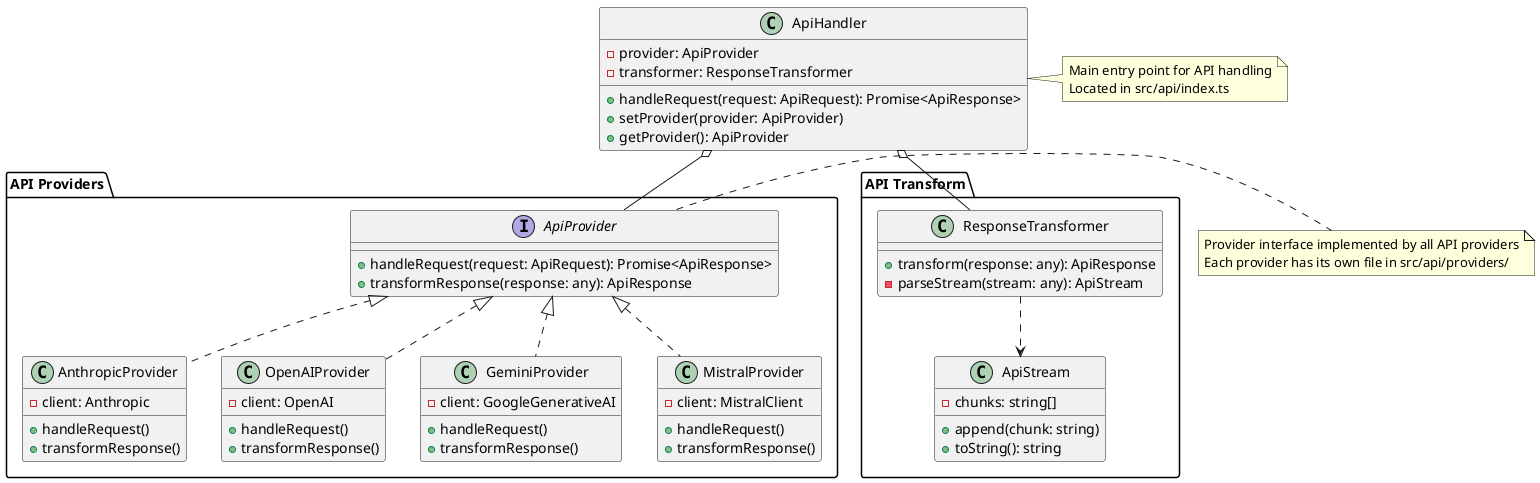 @startuml

' API Module Class Diagram
' Source files mapping:
' - src/api/index.ts
' - src/api/providers/*.ts
' - src/api/transform/*.ts

package "API Providers" {
    interface ApiProvider {
        + handleRequest(request: ApiRequest): Promise<ApiResponse>
        + transformResponse(response: any): ApiResponse
    }

    class AnthropicProvider implements ApiProvider {
        ' src/api/providers/anthropic.ts
        - client: Anthropic
        + handleRequest()
        + transformResponse()
    }

    class OpenAIProvider implements ApiProvider {
        ' src/api/providers/openai.ts
        - client: OpenAI
        + handleRequest()
        + transformResponse()
    }

    class GeminiProvider implements ApiProvider {
        ' src/api/providers/gemini.ts
        - client: GoogleGenerativeAI
        + handleRequest()
        + transformResponse()
    }

    class MistralProvider implements ApiProvider {
        ' src/api/providers/mistral.ts
        - client: MistralClient
        + handleRequest()
        + transformResponse()
    }
}

package "API Transform" {
    class ApiStream {
        ' src/api/transform/stream.ts
        - chunks: string[]
        + append(chunk: string)
        + toString(): string
    }

    class ResponseTransformer {
        ' src/api/transform/index.ts
        + transform(response: any): ApiResponse
        - parseStream(stream: any): ApiStream
    }
}

class ApiHandler {
    ' src/api/index.ts
    - provider: ApiProvider
    - transformer: ResponseTransformer
    + handleRequest(request: ApiRequest): Promise<ApiResponse>
    + setProvider(provider: ApiProvider)
    + getProvider(): ApiProvider
}

' Relationships
ApiHandler o-- ApiProvider
ApiHandler o-- ResponseTransformer
ResponseTransformer ..> ApiStream

note right of ApiHandler
  Main entry point for API handling
  Located in src/api/index.ts
end note

note right of ApiProvider
  Provider interface implemented by all API providers
  Each provider has its own file in src/api/providers/
end note

@enduml 